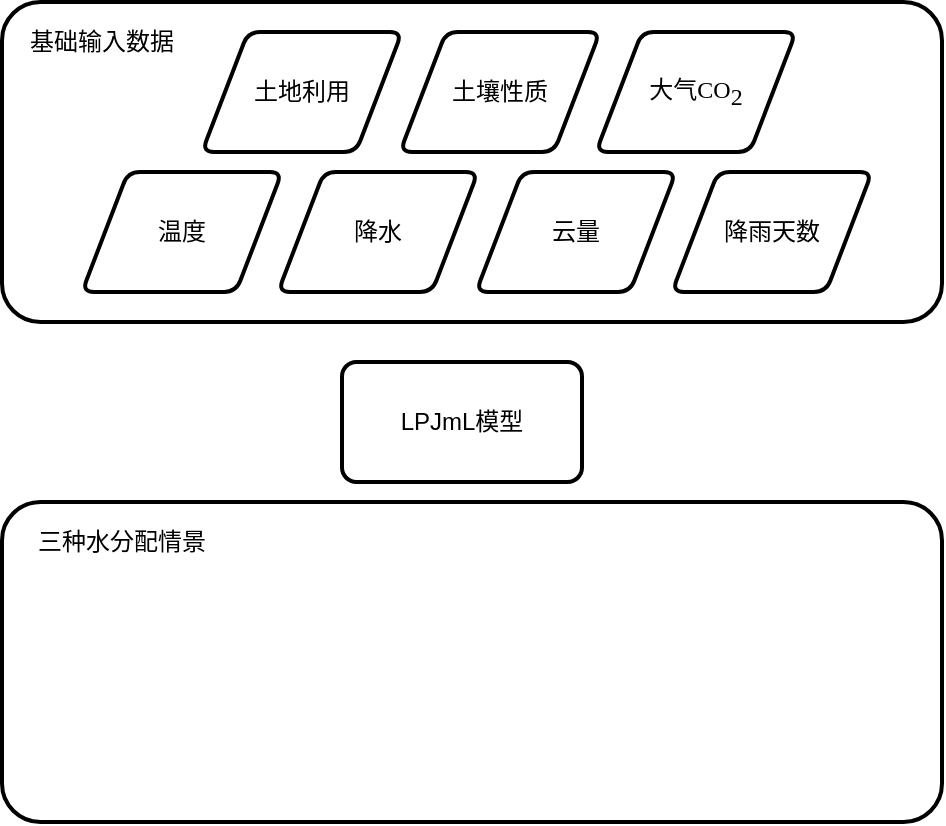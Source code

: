 <mxfile version="14.9.0" type="github">
  <diagram id="KzU6OWMET0ikFXKX8fpt" name="第 1 页">
    <mxGraphModel dx="870" dy="626" grid="1" gridSize="10" guides="1" tooltips="1" connect="1" arrows="1" fold="1" page="1" pageScale="1" pageWidth="827" pageHeight="1169" math="0" shadow="0">
      <root>
        <mxCell id="0" />
        <mxCell id="1" parent="0" />
        <mxCell id="FaUYwd_Z24W162cdU9Y5-1" value="" style="rounded=1;whiteSpace=wrap;html=1;strokeWidth=2;arcSize=12;" vertex="1" parent="1">
          <mxGeometry x="179" y="10" width="470" height="160" as="geometry" />
        </mxCell>
        <mxCell id="FaUYwd_Z24W162cdU9Y5-2" value="温度" style="shape=parallelogram;html=1;strokeWidth=2;perimeter=parallelogramPerimeter;whiteSpace=wrap;rounded=1;arcSize=12;size=0.23;" vertex="1" parent="1">
          <mxGeometry x="219" y="95" width="100" height="60" as="geometry" />
        </mxCell>
        <mxCell id="FaUYwd_Z24W162cdU9Y5-3" value="降水" style="shape=parallelogram;html=1;strokeWidth=2;perimeter=parallelogramPerimeter;whiteSpace=wrap;rounded=1;arcSize=12;size=0.23;" vertex="1" parent="1">
          <mxGeometry x="317" y="95" width="100" height="60" as="geometry" />
        </mxCell>
        <mxCell id="FaUYwd_Z24W162cdU9Y5-4" value="云量" style="shape=parallelogram;html=1;strokeWidth=2;perimeter=parallelogramPerimeter;whiteSpace=wrap;rounded=1;arcSize=12;size=0.23;" vertex="1" parent="1">
          <mxGeometry x="416" y="95" width="100" height="60" as="geometry" />
        </mxCell>
        <mxCell id="FaUYwd_Z24W162cdU9Y5-5" value="降雨天数" style="shape=parallelogram;html=1;strokeWidth=2;perimeter=parallelogramPerimeter;whiteSpace=wrap;rounded=1;arcSize=12;size=0.23;" vertex="1" parent="1">
          <mxGeometry x="514" y="95" width="100" height="60" as="geometry" />
        </mxCell>
        <mxCell id="FaUYwd_Z24W162cdU9Y5-6" value="土地利用" style="shape=parallelogram;html=1;strokeWidth=2;perimeter=parallelogramPerimeter;whiteSpace=wrap;rounded=1;arcSize=12;size=0.23;" vertex="1" parent="1">
          <mxGeometry x="279" y="25" width="100" height="60" as="geometry" />
        </mxCell>
        <mxCell id="FaUYwd_Z24W162cdU9Y5-7" value="土壤性质" style="shape=parallelogram;html=1;strokeWidth=2;perimeter=parallelogramPerimeter;whiteSpace=wrap;rounded=1;arcSize=12;size=0.23;" vertex="1" parent="1">
          <mxGeometry x="378" y="25" width="100" height="60" as="geometry" />
        </mxCell>
        <mxCell id="FaUYwd_Z24W162cdU9Y5-8" value="&lt;p style=&quot;margin-top: 0pt ; margin-bottom: 0pt ; margin-left: 0in ; text-align: left ; direction: ltr ; unicode-bidi: embed ; word-break: normal&quot;&gt;&lt;span&gt;大气&lt;/span&gt;&lt;span style=&quot;font-family: &amp;#34;calibri&amp;#34;&quot;&gt;CO&lt;/span&gt;&lt;span style=&quot;font-family: &amp;#34;calibri&amp;#34; ; vertical-align: sub&quot;&gt;2&lt;/span&gt;&lt;/p&gt;" style="shape=parallelogram;html=1;strokeWidth=2;perimeter=parallelogramPerimeter;whiteSpace=wrap;rounded=1;arcSize=12;size=0.23;" vertex="1" parent="1">
          <mxGeometry x="476" y="25" width="100" height="60" as="geometry" />
        </mxCell>
        <mxCell id="FaUYwd_Z24W162cdU9Y5-9" value="基础输入数据" style="text;html=1;strokeColor=none;fillColor=none;align=center;verticalAlign=middle;whiteSpace=wrap;rounded=0;" vertex="1" parent="1">
          <mxGeometry x="179" y="10" width="100" height="40" as="geometry" />
        </mxCell>
        <mxCell id="FaUYwd_Z24W162cdU9Y5-10" value="LPJmL模型" style="rounded=1;whiteSpace=wrap;html=1;strokeWidth=2;arcSize=12;" vertex="1" parent="1">
          <mxGeometry x="349" y="190" width="120" height="60" as="geometry" />
        </mxCell>
        <mxCell id="FaUYwd_Z24W162cdU9Y5-11" value="" style="rounded=1;whiteSpace=wrap;html=1;strokeWidth=2;arcSize=12;" vertex="1" parent="1">
          <mxGeometry x="179" y="260" width="470" height="160" as="geometry" />
        </mxCell>
        <mxCell id="FaUYwd_Z24W162cdU9Y5-12" value="三种水分配情景" style="text;html=1;strokeColor=none;fillColor=none;align=center;verticalAlign=middle;whiteSpace=wrap;rounded=0;" vertex="1" parent="1">
          <mxGeometry x="179" y="260" width="120" height="40" as="geometry" />
        </mxCell>
      </root>
    </mxGraphModel>
  </diagram>
</mxfile>
